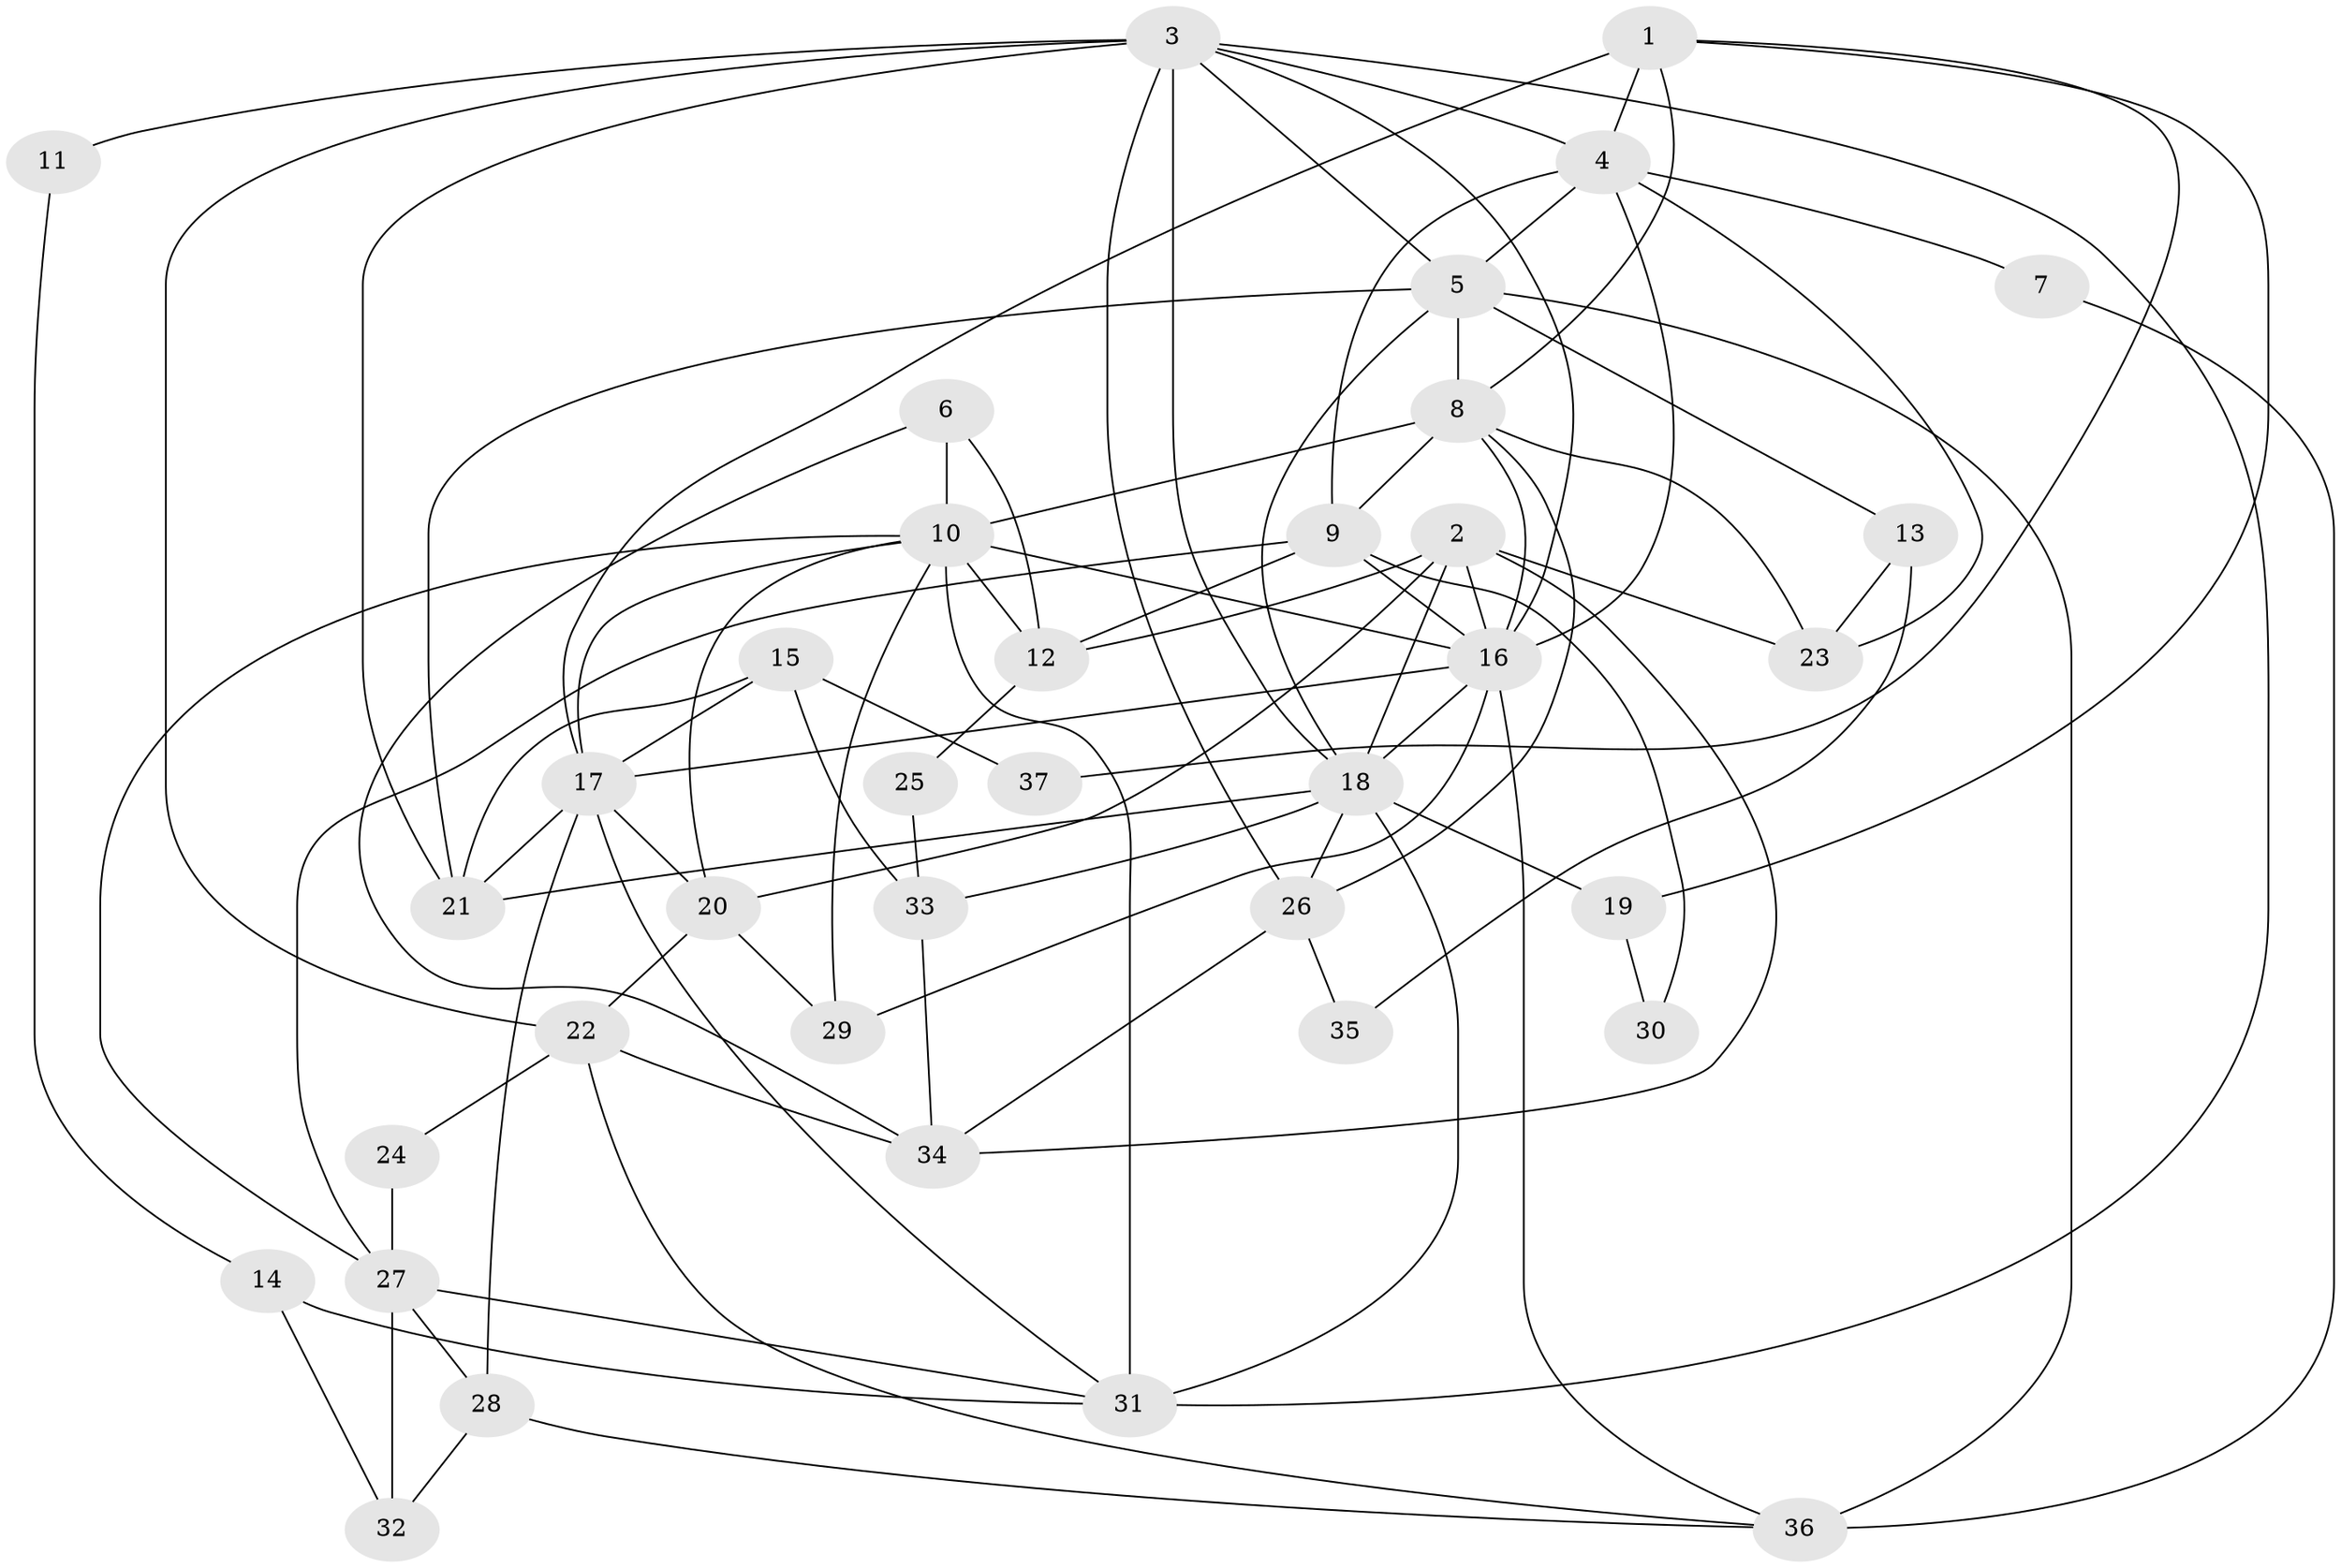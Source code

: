 // original degree distribution, {2: 0.136986301369863, 3: 0.3013698630136986, 4: 0.2191780821917808, 6: 0.0684931506849315, 5: 0.2054794520547945, 7: 0.0547945205479452, 9: 0.0136986301369863}
// Generated by graph-tools (version 1.1) at 2025/36/03/09/25 02:36:12]
// undirected, 37 vertices, 89 edges
graph export_dot {
graph [start="1"]
  node [color=gray90,style=filled];
  1;
  2;
  3;
  4;
  5;
  6;
  7;
  8;
  9;
  10;
  11;
  12;
  13;
  14;
  15;
  16;
  17;
  18;
  19;
  20;
  21;
  22;
  23;
  24;
  25;
  26;
  27;
  28;
  29;
  30;
  31;
  32;
  33;
  34;
  35;
  36;
  37;
  1 -- 4 [weight=2.0];
  1 -- 8 [weight=1.0];
  1 -- 17 [weight=1.0];
  1 -- 19 [weight=1.0];
  1 -- 37 [weight=1.0];
  2 -- 12 [weight=1.0];
  2 -- 16 [weight=2.0];
  2 -- 18 [weight=1.0];
  2 -- 20 [weight=1.0];
  2 -- 23 [weight=1.0];
  2 -- 34 [weight=1.0];
  3 -- 4 [weight=1.0];
  3 -- 5 [weight=1.0];
  3 -- 11 [weight=1.0];
  3 -- 16 [weight=1.0];
  3 -- 18 [weight=2.0];
  3 -- 21 [weight=1.0];
  3 -- 22 [weight=1.0];
  3 -- 26 [weight=1.0];
  3 -- 31 [weight=1.0];
  4 -- 5 [weight=1.0];
  4 -- 7 [weight=1.0];
  4 -- 9 [weight=1.0];
  4 -- 16 [weight=1.0];
  4 -- 23 [weight=1.0];
  5 -- 8 [weight=2.0];
  5 -- 13 [weight=1.0];
  5 -- 18 [weight=1.0];
  5 -- 21 [weight=1.0];
  5 -- 36 [weight=2.0];
  6 -- 10 [weight=1.0];
  6 -- 12 [weight=1.0];
  6 -- 34 [weight=1.0];
  7 -- 36 [weight=1.0];
  8 -- 9 [weight=2.0];
  8 -- 10 [weight=1.0];
  8 -- 16 [weight=2.0];
  8 -- 23 [weight=1.0];
  8 -- 26 [weight=1.0];
  9 -- 12 [weight=1.0];
  9 -- 16 [weight=1.0];
  9 -- 27 [weight=1.0];
  9 -- 30 [weight=1.0];
  10 -- 12 [weight=2.0];
  10 -- 16 [weight=3.0];
  10 -- 17 [weight=3.0];
  10 -- 20 [weight=1.0];
  10 -- 27 [weight=1.0];
  10 -- 29 [weight=1.0];
  10 -- 31 [weight=1.0];
  11 -- 14 [weight=1.0];
  12 -- 25 [weight=1.0];
  13 -- 23 [weight=1.0];
  13 -- 35 [weight=1.0];
  14 -- 31 [weight=1.0];
  14 -- 32 [weight=1.0];
  15 -- 17 [weight=1.0];
  15 -- 21 [weight=1.0];
  15 -- 33 [weight=1.0];
  15 -- 37 [weight=1.0];
  16 -- 17 [weight=2.0];
  16 -- 18 [weight=1.0];
  16 -- 29 [weight=2.0];
  16 -- 36 [weight=1.0];
  17 -- 20 [weight=1.0];
  17 -- 21 [weight=1.0];
  17 -- 28 [weight=1.0];
  17 -- 31 [weight=1.0];
  18 -- 19 [weight=1.0];
  18 -- 21 [weight=1.0];
  18 -- 26 [weight=1.0];
  18 -- 31 [weight=2.0];
  18 -- 33 [weight=1.0];
  19 -- 30 [weight=1.0];
  20 -- 22 [weight=1.0];
  20 -- 29 [weight=1.0];
  22 -- 24 [weight=1.0];
  22 -- 34 [weight=1.0];
  22 -- 36 [weight=1.0];
  24 -- 27 [weight=1.0];
  25 -- 33 [weight=1.0];
  26 -- 34 [weight=1.0];
  26 -- 35 [weight=1.0];
  27 -- 28 [weight=1.0];
  27 -- 31 [weight=1.0];
  27 -- 32 [weight=1.0];
  28 -- 32 [weight=1.0];
  28 -- 36 [weight=1.0];
  33 -- 34 [weight=1.0];
}
